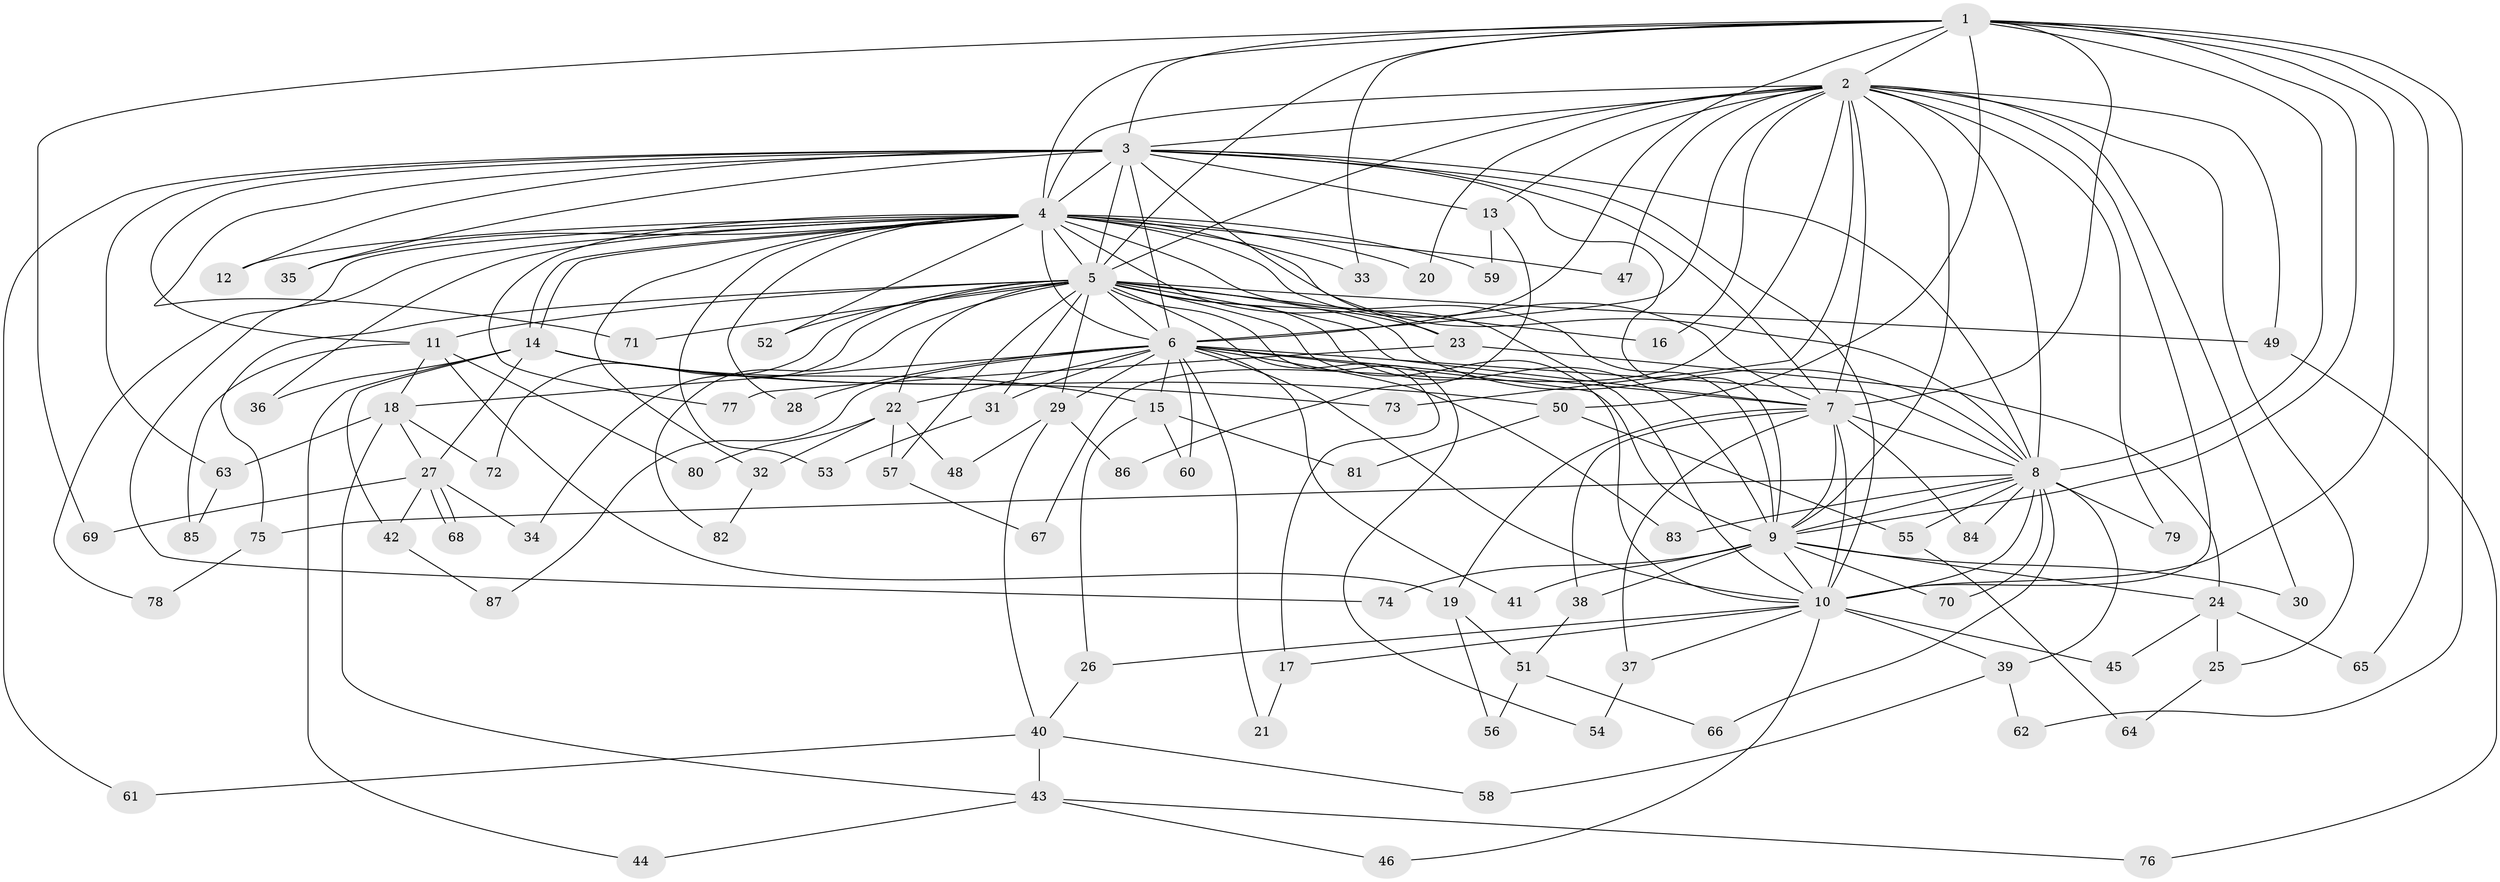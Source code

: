 // Generated by graph-tools (version 1.1) at 2025/11/02/27/25 16:11:04]
// undirected, 87 vertices, 199 edges
graph export_dot {
graph [start="1"]
  node [color=gray90,style=filled];
  1;
  2;
  3;
  4;
  5;
  6;
  7;
  8;
  9;
  10;
  11;
  12;
  13;
  14;
  15;
  16;
  17;
  18;
  19;
  20;
  21;
  22;
  23;
  24;
  25;
  26;
  27;
  28;
  29;
  30;
  31;
  32;
  33;
  34;
  35;
  36;
  37;
  38;
  39;
  40;
  41;
  42;
  43;
  44;
  45;
  46;
  47;
  48;
  49;
  50;
  51;
  52;
  53;
  54;
  55;
  56;
  57;
  58;
  59;
  60;
  61;
  62;
  63;
  64;
  65;
  66;
  67;
  68;
  69;
  70;
  71;
  72;
  73;
  74;
  75;
  76;
  77;
  78;
  79;
  80;
  81;
  82;
  83;
  84;
  85;
  86;
  87;
  1 -- 2;
  1 -- 3;
  1 -- 4;
  1 -- 5;
  1 -- 6;
  1 -- 7;
  1 -- 8;
  1 -- 9;
  1 -- 10;
  1 -- 33;
  1 -- 50;
  1 -- 62;
  1 -- 65;
  1 -- 69;
  2 -- 3;
  2 -- 4;
  2 -- 5;
  2 -- 6;
  2 -- 7;
  2 -- 8;
  2 -- 9;
  2 -- 10;
  2 -- 13;
  2 -- 16;
  2 -- 20;
  2 -- 25;
  2 -- 30;
  2 -- 47;
  2 -- 49;
  2 -- 67;
  2 -- 73;
  2 -- 79;
  3 -- 4;
  3 -- 5;
  3 -- 6;
  3 -- 7;
  3 -- 8;
  3 -- 9;
  3 -- 10;
  3 -- 11;
  3 -- 12;
  3 -- 13;
  3 -- 23;
  3 -- 35;
  3 -- 61;
  3 -- 63;
  3 -- 71;
  4 -- 5;
  4 -- 6;
  4 -- 7;
  4 -- 8;
  4 -- 9;
  4 -- 10;
  4 -- 12;
  4 -- 14;
  4 -- 14;
  4 -- 20;
  4 -- 28;
  4 -- 32;
  4 -- 33;
  4 -- 35;
  4 -- 36;
  4 -- 47;
  4 -- 52;
  4 -- 53;
  4 -- 59;
  4 -- 74;
  4 -- 77;
  4 -- 78;
  5 -- 6;
  5 -- 7;
  5 -- 8;
  5 -- 9;
  5 -- 10;
  5 -- 11;
  5 -- 16;
  5 -- 17;
  5 -- 22;
  5 -- 23;
  5 -- 29;
  5 -- 31;
  5 -- 34;
  5 -- 49;
  5 -- 52;
  5 -- 54;
  5 -- 57;
  5 -- 71;
  5 -- 72;
  5 -- 75;
  5 -- 82;
  6 -- 7;
  6 -- 8;
  6 -- 9;
  6 -- 10;
  6 -- 15;
  6 -- 18;
  6 -- 21;
  6 -- 22;
  6 -- 28;
  6 -- 29;
  6 -- 31;
  6 -- 41;
  6 -- 60;
  6 -- 83;
  6 -- 87;
  7 -- 8;
  7 -- 9;
  7 -- 10;
  7 -- 19;
  7 -- 37;
  7 -- 38;
  7 -- 84;
  8 -- 9;
  8 -- 10;
  8 -- 39;
  8 -- 55;
  8 -- 66;
  8 -- 70;
  8 -- 75;
  8 -- 79;
  8 -- 83;
  8 -- 84;
  9 -- 10;
  9 -- 24;
  9 -- 30;
  9 -- 38;
  9 -- 41;
  9 -- 70;
  9 -- 74;
  10 -- 17;
  10 -- 26;
  10 -- 37;
  10 -- 39;
  10 -- 45;
  10 -- 46;
  11 -- 18;
  11 -- 19;
  11 -- 80;
  11 -- 85;
  13 -- 59;
  13 -- 86;
  14 -- 15;
  14 -- 27;
  14 -- 36;
  14 -- 42;
  14 -- 44;
  14 -- 50;
  14 -- 73;
  15 -- 26;
  15 -- 60;
  15 -- 81;
  17 -- 21;
  18 -- 27;
  18 -- 43;
  18 -- 63;
  18 -- 72;
  19 -- 51;
  19 -- 56;
  22 -- 32;
  22 -- 48;
  22 -- 57;
  22 -- 80;
  23 -- 24;
  23 -- 77;
  24 -- 25;
  24 -- 45;
  24 -- 65;
  25 -- 64;
  26 -- 40;
  27 -- 34;
  27 -- 42;
  27 -- 68;
  27 -- 68;
  27 -- 69;
  29 -- 40;
  29 -- 48;
  29 -- 86;
  31 -- 53;
  32 -- 82;
  37 -- 54;
  38 -- 51;
  39 -- 58;
  39 -- 62;
  40 -- 43;
  40 -- 58;
  40 -- 61;
  42 -- 87;
  43 -- 44;
  43 -- 46;
  43 -- 76;
  49 -- 76;
  50 -- 55;
  50 -- 81;
  51 -- 56;
  51 -- 66;
  55 -- 64;
  57 -- 67;
  63 -- 85;
  75 -- 78;
}
